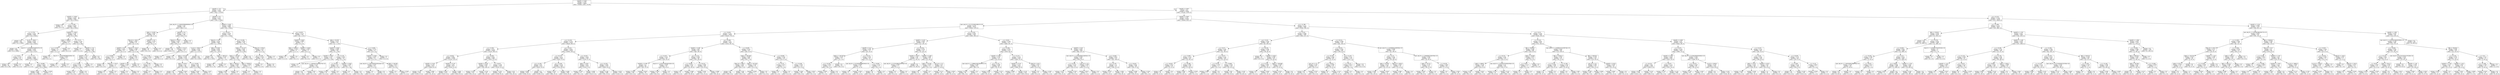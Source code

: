 digraph Tree {
node [shape=box, fontname="helvetica"] ;
edge [fontname="helvetica"] ;
0 [label="redshift <= 0.004\nentropy = 1.379\nsamples = 70000\nvalue = [41600, 13261, 15139]"] ;
1 [label="redshift <= -0.0\nentropy = 0.161\nsamples = 15501\nvalue = [360, 2, 15139]"] ;
0 -> 1 [labeldistance=2.5, labelangle=45, headlabel="True"] ;
2 [label="redshift <= -0.004\nentropy = 0.034\nsamples = 9589\nvalue = [34, 0, 9555]"] ;
1 -> 2 ;
3 [label="entropy = 0.0\nsamples = 6\nvalue = [6, 0, 0]"] ;
2 -> 3 ;
4 [label="z <= 21.509\nentropy = 0.029\nsamples = 9583\nvalue = [28, 0, 9555]"] ;
2 -> 4 ;
5 [label="i <= 17.776\nentropy = 0.021\nsamples = 9284\nvalue = [19, 0, 9265]"] ;
4 -> 5 ;
6 [label="entropy = 0.0\nsamples = 3440\nvalue = [0, 0, 3440]"] ;
5 -> 6 ;
7 [label="run_ID <= 3402.5\nentropy = 0.032\nsamples = 5844\nvalue = [19, 0, 5825]"] ;
5 -> 7 ;
8 [label="entropy = 0.0\nsamples = 1698\nvalue = [0, 0, 1698]"] ;
7 -> 8 ;
9 [label="obj_ID <= 1.2376602472842527e+18\nentropy = 0.042\nsamples = 4146\nvalue = [19, 0, 4127]"] ;
7 -> 9 ;
10 [label="r <= 20.53\nentropy = 0.345\nsamples = 62\nvalue = [4, 0, 58]"] ;
9 -> 10 ;
11 [label="entropy = 0.0\nsamples = 58\nvalue = [0, 0, 58]"] ;
10 -> 11 ;
12 [label="entropy = 0.0\nsamples = 4\nvalue = [4, 0, 0]"] ;
10 -> 12 ;
13 [label="i <= 17.777\nentropy = 0.035\nsamples = 4084\nvalue = [15, 0, 4069]"] ;
9 -> 13 ;
14 [label="entropy = 0.0\nsamples = 1\nvalue = [1, 0, 0]"] ;
13 -> 14 ;
15 [label="g <= 26.884\nentropy = 0.033\nsamples = 4083\nvalue = [14, 0, 4069]"] ;
13 -> 15 ;
16 [label="entropy = 0.031\nsamples = 4080\nvalue = [13, 0, 4067]"] ;
15 -> 16 ;
17 [label="entropy = 0.918\nsamples = 3\nvalue = [1, 0, 2]"] ;
15 -> 17 ;
18 [label="redshift <= -0.002\nentropy = 0.195\nsamples = 299\nvalue = [9, 0, 290]"] ;
4 -> 18 ;
19 [label="plate <= 9498.5\nentropy = 0.954\nsamples = 8\nvalue = [3, 0, 5]"] ;
18 -> 19 ;
20 [label="g <= 21.959\nentropy = 1.0\nsamples = 6\nvalue = [3, 0, 3]"] ;
19 -> 20 ;
21 [label="entropy = 0.0\nsamples = 2\nvalue = [0, 0, 2]"] ;
20 -> 21 ;
22 [label="obj_ID <= 1.2376789389819249e+18\nentropy = 0.811\nsamples = 4\nvalue = [3, 0, 1]"] ;
20 -> 22 ;
23 [label="entropy = 0.0\nsamples = 3\nvalue = [3, 0, 0]"] ;
22 -> 23 ;
24 [label="entropy = 0.0\nsamples = 1\nvalue = [0, 0, 1]"] ;
22 -> 24 ;
25 [label="entropy = 0.0\nsamples = 2\nvalue = [0, 0, 2]"] ;
19 -> 25 ;
26 [label="z <= 21.51\nentropy = 0.145\nsamples = 291\nvalue = [6, 0, 285]"] ;
18 -> 26 ;
27 [label="entropy = 0.0\nsamples = 1\nvalue = [1, 0, 0]"] ;
26 -> 27 ;
28 [label="redshift <= -0.0\nentropy = 0.126\nsamples = 290\nvalue = [5, 0, 285]"] ;
26 -> 28 ;
29 [label="redshift <= -0.0\nentropy = 0.237\nsamples = 129\nvalue = [5, 0, 124]"] ;
28 -> 29 ;
30 [label="z <= 21.801\nentropy = 0.201\nsamples = 128\nvalue = [4, 0, 124]"] ;
29 -> 30 ;
31 [label="entropy = 0.371\nsamples = 56\nvalue = [4, 0, 52]"] ;
30 -> 31 ;
32 [label="entropy = 0.0\nsamples = 72\nvalue = [0, 0, 72]"] ;
30 -> 32 ;
33 [label="entropy = 0.0\nsamples = 1\nvalue = [1, 0, 0]"] ;
29 -> 33 ;
34 [label="entropy = 0.0\nsamples = 161\nvalue = [0, 0, 161]"] ;
28 -> 34 ;
35 [label="redshift <= 0.0\nentropy = 0.312\nsamples = 5912\nvalue = [326, 2, 5584]"] ;
1 -> 35 ;
36 [label="spec_obj_ID <= 4.466597899999904e+18\nentropy = 0.36\nsamples = 307\nvalue = [286, 0, 21]"] ;
35 -> 36 ;
37 [label="delta <= 22.893\nentropy = 0.662\nsamples = 99\nvalue = [82, 0, 17]"] ;
36 -> 37 ;
38 [label="fiber_ID <= 303.5\nentropy = 0.867\nsamples = 52\nvalue = [37, 0, 15]"] ;
37 -> 38 ;
39 [label="redshift <= 0.0\nentropy = 0.663\nsamples = 29\nvalue = [24, 0, 5]"] ;
38 -> 39 ;
40 [label="r <= 19.698\nentropy = 0.242\nsamples = 25\nvalue = [24, 0, 1]"] ;
39 -> 40 ;
41 [label="entropy = 0.0\nsamples = 23\nvalue = [23, 0, 0]"] ;
40 -> 41 ;
42 [label="field_ID <= 143.0\nentropy = 1.0\nsamples = 2\nvalue = [1, 0, 1]"] ;
40 -> 42 ;
43 [label="entropy = 0.0\nsamples = 1\nvalue = [1, 0, 0]"] ;
42 -> 43 ;
44 [label="entropy = 0.0\nsamples = 1\nvalue = [0, 0, 1]"] ;
42 -> 44 ;
45 [label="entropy = 0.0\nsamples = 4\nvalue = [0, 0, 4]"] ;
39 -> 45 ;
46 [label="field_ID <= 233.0\nentropy = 0.988\nsamples = 23\nvalue = [13, 0, 10]"] ;
38 -> 46 ;
47 [label="g <= 18.465\nentropy = 0.89\nsamples = 13\nvalue = [4, 0, 9]"] ;
46 -> 47 ;
48 [label="redshift <= 0.0\nentropy = 0.985\nsamples = 7\nvalue = [4, 0, 3]"] ;
47 -> 48 ;
49 [label="entropy = 0.0\nsamples = 4\nvalue = [4, 0, 0]"] ;
48 -> 49 ;
50 [label="entropy = 0.0\nsamples = 3\nvalue = [0, 0, 3]"] ;
48 -> 50 ;
51 [label="entropy = 0.0\nsamples = 6\nvalue = [0, 0, 6]"] ;
47 -> 51 ;
52 [label="i <= 16.298\nentropy = 0.469\nsamples = 10\nvalue = [9, 0, 1]"] ;
46 -> 52 ;
53 [label="u <= 18.209\nentropy = 1.0\nsamples = 2\nvalue = [1, 0, 1]"] ;
52 -> 53 ;
54 [label="entropy = 0.0\nsamples = 1\nvalue = [1, 0, 0]"] ;
53 -> 54 ;
55 [label="entropy = 0.0\nsamples = 1\nvalue = [0, 0, 1]"] ;
53 -> 55 ;
56 [label="entropy = 0.0\nsamples = 8\nvalue = [8, 0, 0]"] ;
52 -> 56 ;
57 [label="redshift <= 0.0\nentropy = 0.254\nsamples = 47\nvalue = [45, 0, 2]"] ;
37 -> 57 ;
58 [label="entropy = 0.0\nsamples = 45\nvalue = [45, 0, 0]"] ;
57 -> 58 ;
59 [label="entropy = 0.0\nsamples = 2\nvalue = [0, 0, 2]"] ;
57 -> 59 ;
60 [label="redshift <= 0.0\nentropy = 0.137\nsamples = 208\nvalue = [204, 0, 4]"] ;
36 -> 60 ;
61 [label="field_ID <= 478.0\nentropy = 0.044\nsamples = 205\nvalue = [204, 0, 1]"] ;
60 -> 61 ;
62 [label="entropy = 0.0\nsamples = 190\nvalue = [190, 0, 0]"] ;
61 -> 62 ;
63 [label="field_ID <= 511.0\nentropy = 0.353\nsamples = 15\nvalue = [14, 0, 1]"] ;
61 -> 63 ;
64 [label="entropy = 0.0\nsamples = 1\nvalue = [0, 0, 1]"] ;
63 -> 64 ;
65 [label="entropy = 0.0\nsamples = 14\nvalue = [14, 0, 0]"] ;
63 -> 65 ;
66 [label="entropy = 0.0\nsamples = 3\nvalue = [0, 0, 3]"] ;
60 -> 66 ;
67 [label="redshift <= 0.001\nentropy = 0.066\nsamples = 5605\nvalue = [40, 2, 5563]"] ;
35 -> 67 ;
68 [label="z <= 20.327\nentropy = 0.029\nsamples = 5351\nvalue = [14, 1, 5336]"] ;
67 -> 68 ;
69 [label="field_ID <= 131.5\nentropy = 0.019\nsamples = 4602\nvalue = [7, 1, 4594]"] ;
68 -> 69 ;
70 [label="run_ID <= 3926.5\nentropy = 0.031\nsamples = 2184\nvalue = [7, 0, 2177]"] ;
69 -> 70 ;
71 [label="alpha <= 87.528\nentropy = 0.054\nsamples = 1149\nvalue = [7, 0, 1142]"] ;
70 -> 71 ;
72 [label="alpha <= 64.46\nentropy = 0.15\nsamples = 186\nvalue = [4, 0, 182]"] ;
71 -> 72 ;
73 [label="entropy = 0.0\nsamples = 136\nvalue = [0, 0, 136]"] ;
72 -> 73 ;
74 [label="entropy = 0.402\nsamples = 50\nvalue = [4, 0, 46]"] ;
72 -> 74 ;
75 [label="g <= 25.003\nentropy = 0.03\nsamples = 963\nvalue = [3, 0, 960]"] ;
71 -> 75 ;
76 [label="entropy = 0.022\nsamples = 957\nvalue = [2, 0, 955]"] ;
75 -> 76 ;
77 [label="entropy = 0.65\nsamples = 6\nvalue = [1, 0, 5]"] ;
75 -> 77 ;
78 [label="entropy = 0.0\nsamples = 1035\nvalue = [0, 0, 1035]"] ;
70 -> 78 ;
79 [label="delta <= 55.997\nentropy = 0.005\nsamples = 2418\nvalue = [0, 1, 2417]"] ;
69 -> 79 ;
80 [label="entropy = 0.0\nsamples = 2343\nvalue = [0, 0, 2343]"] ;
79 -> 80 ;
81 [label="alpha <= 308.512\nentropy = 0.102\nsamples = 75\nvalue = [0, 1, 74]"] ;
79 -> 81 ;
82 [label="entropy = 0.0\nsamples = 74\nvalue = [0, 0, 74]"] ;
81 -> 82 ;
83 [label="entropy = 0.0\nsamples = 1\nvalue = [0, 1, 0]"] ;
81 -> 83 ;
84 [label="g <= 22.296\nentropy = 0.076\nsamples = 749\nvalue = [7, 0, 742]"] ;
68 -> 84 ;
85 [label="alpha <= 131.237\nentropy = 0.051\nsamples = 699\nvalue = [4, 0, 695]"] ;
84 -> 85 ;
86 [label="alpha <= 130.164\nentropy = 0.165\nsamples = 165\nvalue = [4, 0, 161]"] ;
85 -> 86 ;
87 [label="MJD <= 58516.5\nentropy = 0.096\nsamples = 162\nvalue = [2, 0, 160]"] ;
86 -> 87 ;
88 [label="entropy = 0.054\nsamples = 161\nvalue = [1, 0, 160]"] ;
87 -> 88 ;
89 [label="entropy = 0.0\nsamples = 1\nvalue = [1, 0, 0]"] ;
87 -> 89 ;
90 [label="MJD <= 55949.0\nentropy = 0.918\nsamples = 3\nvalue = [2, 0, 1]"] ;
86 -> 90 ;
91 [label="entropy = 0.0\nsamples = 2\nvalue = [2, 0, 0]"] ;
90 -> 91 ;
92 [label="entropy = 0.0\nsamples = 1\nvalue = [0, 0, 1]"] ;
90 -> 92 ;
93 [label="entropy = 0.0\nsamples = 534\nvalue = [0, 0, 534]"] ;
85 -> 93 ;
94 [label="fiber_ID <= 954.0\nentropy = 0.327\nsamples = 50\nvalue = [3, 0, 47]"] ;
84 -> 94 ;
95 [label="g <= 22.304\nentropy = 0.146\nsamples = 48\nvalue = [1, 0, 47]"] ;
94 -> 95 ;
96 [label="entropy = 0.0\nsamples = 1\nvalue = [1, 0, 0]"] ;
95 -> 96 ;
97 [label="entropy = 0.0\nsamples = 47\nvalue = [0, 0, 47]"] ;
95 -> 97 ;
98 [label="entropy = 0.0\nsamples = 2\nvalue = [2, 0, 0]"] ;
94 -> 98 ;
99 [label="g <= 16.874\nentropy = 0.513\nsamples = 254\nvalue = [26, 1, 227]"] ;
67 -> 99 ;
100 [label="redshift <= 0.002\nentropy = 0.998\nsamples = 17\nvalue = [9, 0, 8]"] ;
99 -> 100 ;
101 [label="MJD <= 52920.5\nentropy = 0.544\nsamples = 8\nvalue = [1, 0, 7]"] ;
100 -> 101 ;
102 [label="entropy = 0.0\nsamples = 1\nvalue = [1, 0, 0]"] ;
101 -> 102 ;
103 [label="entropy = 0.0\nsamples = 7\nvalue = [0, 0, 7]"] ;
101 -> 103 ;
104 [label="redshift <= 0.004\nentropy = 0.503\nsamples = 9\nvalue = [8, 0, 1]"] ;
100 -> 104 ;
105 [label="entropy = 0.0\nsamples = 8\nvalue = [8, 0, 0]"] ;
104 -> 105 ;
106 [label="entropy = 0.0\nsamples = 1\nvalue = [0, 0, 1]"] ;
104 -> 106 ;
107 [label="delta <= 40.395\nentropy = 0.411\nsamples = 237\nvalue = [17, 1, 219]"] ;
99 -> 107 ;
108 [label="redshift <= 0.002\nentropy = 0.308\nsamples = 202\nvalue = [9, 1, 192]"] ;
107 -> 108 ;
109 [label="redshift <= 0.001\nentropy = 0.147\nsamples = 143\nvalue = [3, 0, 140]"] ;
108 -> 109 ;
110 [label="entropy = 0.0\nsamples = 1\nvalue = [1, 0, 0]"] ;
109 -> 110 ;
111 [label="spec_obj_ID <= 1.0642627143546175e+19\nentropy = 0.107\nsamples = 142\nvalue = [2, 0, 140]"] ;
109 -> 111 ;
112 [label="entropy = 0.0\nsamples = 130\nvalue = [0, 0, 130]"] ;
111 -> 112 ;
113 [label="entropy = 0.65\nsamples = 12\nvalue = [2, 0, 10]"] ;
111 -> 113 ;
114 [label="r <= 21.179\nentropy = 0.596\nsamples = 59\nvalue = [6, 1, 52]"] ;
108 -> 114 ;
115 [label="i <= 20.761\nentropy = 0.75\nsamples = 28\nvalue = [6, 0, 22]"] ;
114 -> 115 ;
116 [label="entropy = 0.414\nsamples = 24\nvalue = [2, 0, 22]"] ;
115 -> 116 ;
117 [label="entropy = 0.0\nsamples = 4\nvalue = [4, 0, 0]"] ;
115 -> 117 ;
118 [label="redshift <= 0.002\nentropy = 0.206\nsamples = 31\nvalue = [0, 1, 30]"] ;
114 -> 118 ;
119 [label="entropy = 0.0\nsamples = 1\nvalue = [0, 1, 0]"] ;
118 -> 119 ;
120 [label="entropy = 0.0\nsamples = 30\nvalue = [0, 0, 30]"] ;
118 -> 120 ;
121 [label="u <= 23.894\nentropy = 0.776\nsamples = 35\nvalue = [8, 0, 27]"] ;
107 -> 121 ;
122 [label="redshift <= 0.002\nentropy = 0.625\nsamples = 32\nvalue = [5, 0, 27]"] ;
121 -> 122 ;
123 [label="spec_obj_ID <= 1.6815945953491026e+18\nentropy = 0.267\nsamples = 22\nvalue = [1, 0, 21]"] ;
122 -> 123 ;
124 [label="entropy = 0.0\nsamples = 1\nvalue = [1, 0, 0]"] ;
123 -> 124 ;
125 [label="entropy = 0.0\nsamples = 21\nvalue = [0, 0, 21]"] ;
123 -> 125 ;
126 [label="delta <= 48.299\nentropy = 0.971\nsamples = 10\nvalue = [4, 0, 6]"] ;
122 -> 126 ;
127 [label="entropy = 0.0\nsamples = 3\nvalue = [3, 0, 0]"] ;
126 -> 127 ;
128 [label="entropy = 0.592\nsamples = 7\nvalue = [1, 0, 6]"] ;
126 -> 128 ;
129 [label="entropy = 0.0\nsamples = 3\nvalue = [3, 0, 0]"] ;
121 -> 129 ;
130 [label="redshift <= 0.993\nentropy = 0.8\nsamples = 54499\nvalue = [41240, 13259, 0]"] ;
0 -> 130 [labeldistance=2.5, labelangle=-45, headlabel="False"] ;
131 [label="redshift <= 0.685\nentropy = 0.331\nsamples = 43200\nvalue = [40569, 2631, 0]"] ;
130 -> 131 ;
132 [label="spec_obj_ID <= 8.11723365249817e+18\nentropy = 0.219\nsamples = 36311\nvalue = [35041, 1270, 0]"] ;
131 -> 132 ;
133 [label="z <= 19.654\nentropy = 0.161\nsamples = 32810\nvalue = [32034, 776, 0]"] ;
132 -> 133 ;
134 [label="u <= 22.218\nentropy = 0.135\nsamples = 31207\nvalue = [30618, 589, 0]"] ;
133 -> 134 ;
135 [label="z <= 17.446\nentropy = 0.211\nsamples = 14644\nvalue = [14155, 489, 0]"] ;
134 -> 135 ;
136 [label="u <= 18.924\nentropy = 0.081\nsamples = 11648\nvalue = [11532, 116, 0]"] ;
135 -> 136 ;
137 [label="redshift <= 0.164\nentropy = 0.176\nsamples = 2471\nvalue = [2406, 65, 0]"] ;
136 -> 137 ;
138 [label="entropy = 0.114\nsamples = 2431\nvalue = [2394, 37, 0]"] ;
137 -> 138 ;
139 [label="entropy = 0.881\nsamples = 40\nvalue = [12, 28, 0]"] ;
137 -> 139 ;
140 [label="redshift <= 0.135\nentropy = 0.05\nsamples = 9177\nvalue = [9126, 51, 0]"] ;
136 -> 140 ;
141 [label="entropy = 0.019\nsamples = 5116\nvalue = [5107, 9, 0]"] ;
140 -> 141 ;
142 [label="entropy = 0.083\nsamples = 4061\nvalue = [4019, 42, 0]"] ;
140 -> 142 ;
143 [label="u <= 20.583\nentropy = 0.542\nsamples = 2996\nvalue = [2623, 373, 0]"] ;
135 -> 143 ;
144 [label="redshift <= 0.226\nentropy = 0.926\nsamples = 763\nvalue = [503, 260, 0]"] ;
143 -> 144 ;
145 [label="entropy = 0.333\nsamples = 472\nvalue = [443, 29, 0]"] ;
144 -> 145 ;
146 [label="entropy = 0.734\nsamples = 291\nvalue = [60, 231, 0]"] ;
144 -> 146 ;
147 [label="z <= 18.977\nentropy = 0.289\nsamples = 2233\nvalue = [2120, 113, 0]"] ;
143 -> 147 ;
148 [label="entropy = 0.178\nsamples = 1642\nvalue = [1598, 44, 0]"] ;
147 -> 148 ;
149 [label="entropy = 0.52\nsamples = 591\nvalue = [522, 69, 0]"] ;
147 -> 149 ;
150 [label="g <= 22.017\nentropy = 0.053\nsamples = 16563\nvalue = [16463, 100, 0]"] ;
134 -> 150 ;
151 [label="i <= 19.174\nentropy = 0.071\nsamples = 9303\nvalue = [9224, 79, 0]"] ;
150 -> 151 ;
152 [label="g <= 21.205\nentropy = 0.03\nsamples = 6121\nvalue = [6102, 19, 0]"] ;
151 -> 152 ;
153 [label="entropy = 0.048\nsamples = 3525\nvalue = [3506, 19, 0]"] ;
152 -> 153 ;
154 [label="entropy = 0.0\nsamples = 2596\nvalue = [2596, 0, 0]"] ;
152 -> 154 ;
155 [label="g <= 21.628\nentropy = 0.135\nsamples = 3182\nvalue = [3122, 60, 0]"] ;
151 -> 155 ;
156 [label="entropy = 0.274\nsamples = 720\nvalue = [686, 34, 0]"] ;
155 -> 156 ;
157 [label="entropy = 0.084\nsamples = 2462\nvalue = [2436, 26, 0]"] ;
155 -> 157 ;
158 [label="z <= 19.357\nentropy = 0.029\nsamples = 7260\nvalue = [7239, 21, 0]"] ;
150 -> 158 ;
159 [label="alpha <= 0.922\nentropy = 0.011\nsamples = 5150\nvalue = [5145, 5, 0]"] ;
158 -> 159 ;
160 [label="entropy = 0.276\nsamples = 21\nvalue = [20, 1, 0]"] ;
159 -> 160 ;
161 [label="entropy = 0.009\nsamples = 5129\nvalue = [5125, 4, 0]"] ;
159 -> 161 ;
162 [label="g <= 22.578\nentropy = 0.064\nsamples = 2110\nvalue = [2094, 16, 0]"] ;
158 -> 162 ;
163 [label="entropy = 0.106\nsamples = 1006\nvalue = [992, 14, 0]"] ;
162 -> 163 ;
164 [label="entropy = 0.019\nsamples = 1104\nvalue = [1102, 2, 0]"] ;
162 -> 164 ;
165 [label="g <= 22.084\nentropy = 0.52\nsamples = 1603\nvalue = [1416, 187, 0]"] ;
133 -> 165 ;
166 [label="redshift <= 0.396\nentropy = 0.84\nsamples = 629\nvalue = [460, 169, 0]"] ;
165 -> 166 ;
167 [label="r <= 21.675\nentropy = 0.435\nsamples = 324\nvalue = [295, 29, 0]"] ;
166 -> 167 ;
168 [label="redshift <= 0.309\nentropy = 0.3\nsamples = 282\nvalue = [267, 15, 0]"] ;
167 -> 168 ;
169 [label="entropy = 0.228\nsamples = 244\nvalue = [235, 9, 0]"] ;
168 -> 169 ;
170 [label="entropy = 0.629\nsamples = 38\nvalue = [32, 6, 0]"] ;
168 -> 170 ;
171 [label="obj_ID <= 1.2376757091665183e+18\nentropy = 0.918\nsamples = 42\nvalue = [28, 14, 0]"] ;
167 -> 171 ;
172 [label="entropy = 0.764\nsamples = 36\nvalue = [28, 8, 0]"] ;
171 -> 172 ;
173 [label="entropy = 0.0\nsamples = 6\nvalue = [0, 6, 0]"] ;
171 -> 173 ;
174 [label="g <= 21.172\nentropy = 0.995\nsamples = 305\nvalue = [165, 140, 0]"] ;
166 -> 174 ;
175 [label="r <= 19.626\nentropy = 0.523\nsamples = 102\nvalue = [12, 90, 0]"] ;
174 -> 175 ;
176 [label="entropy = 0.0\nsamples = 4\nvalue = [4, 0, 0]"] ;
175 -> 176 ;
177 [label="entropy = 0.408\nsamples = 98\nvalue = [8, 90, 0]"] ;
175 -> 177 ;
178 [label="i <= 20.215\nentropy = 0.805\nsamples = 203\nvalue = [153, 50, 0]"] ;
174 -> 178 ;
179 [label="entropy = 0.501\nsamples = 127\nvalue = [113, 14, 0]"] ;
178 -> 179 ;
180 [label="entropy = 0.998\nsamples = 76\nvalue = [40, 36, 0]"] ;
178 -> 180 ;
181 [label="i <= 20.698\nentropy = 0.133\nsamples = 974\nvalue = [956, 18, 0]"] ;
165 -> 181 ;
182 [label="alpha <= 356.946\nentropy = 0.069\nsamples = 844\nvalue = [837, 7, 0]"] ;
181 -> 182 ;
183 [label="fiber_ID <= 496.5\nentropy = 0.053\nsamples = 829\nvalue = [824, 5, 0]"] ;
182 -> 183 ;
184 [label="entropy = 0.0\nsamples = 389\nvalue = [389, 0, 0]"] ;
183 -> 184 ;
185 [label="entropy = 0.09\nsamples = 440\nvalue = [435, 5, 0]"] ;
183 -> 185 ;
186 [label="alpha <= 357.935\nentropy = 0.567\nsamples = 15\nvalue = [13, 2, 0]"] ;
182 -> 186 ;
187 [label="entropy = 0.918\nsamples = 3\nvalue = [1, 2, 0]"] ;
186 -> 187 ;
188 [label="entropy = 0.0\nsamples = 12\nvalue = [12, 0, 0]"] ;
186 -> 188 ;
189 [label="r <= 20.994\nentropy = 0.418\nsamples = 130\nvalue = [119, 11, 0]"] ;
181 -> 189 ;
190 [label="i <= 23.74\nentropy = 0.971\nsamples = 5\nvalue = [2, 3, 0]"] ;
189 -> 190 ;
191 [label="entropy = 0.0\nsamples = 3\nvalue = [0, 3, 0]"] ;
190 -> 191 ;
192 [label="entropy = 0.0\nsamples = 2\nvalue = [2, 0, 0]"] ;
190 -> 192 ;
193 [label="u <= 25.268\nentropy = 0.343\nsamples = 125\nvalue = [117, 8, 0]"] ;
189 -> 193 ;
194 [label="entropy = 0.186\nsamples = 106\nvalue = [103, 3, 0]"] ;
193 -> 194 ;
195 [label="entropy = 0.831\nsamples = 19\nvalue = [14, 5, 0]"] ;
193 -> 195 ;
196 [label="u <= 21.229\nentropy = 0.587\nsamples = 3501\nvalue = [3007, 494, 0]"] ;
132 -> 196 ;
197 [label="redshift <= 0.233\nentropy = 0.944\nsamples = 324\nvalue = [117, 207, 0]"] ;
196 -> 197 ;
198 [label="redshift <= 0.13\nentropy = 0.595\nsamples = 111\nvalue = [95, 16, 0]"] ;
197 -> 198 ;
199 [label="alpha <= 140.549\nentropy = 0.242\nsamples = 75\nvalue = [72, 3, 0]"] ;
198 -> 199 ;
200 [label="u <= 19.339\nentropy = 0.592\nsamples = 21\nvalue = [18, 3, 0]"] ;
199 -> 200 ;
201 [label="entropy = 0.954\nsamples = 8\nvalue = [5, 3, 0]"] ;
200 -> 201 ;
202 [label="entropy = 0.0\nsamples = 13\nvalue = [13, 0, 0]"] ;
200 -> 202 ;
203 [label="entropy = 0.0\nsamples = 54\nvalue = [54, 0, 0]"] ;
199 -> 203 ;
204 [label="u <= 20.727\nentropy = 0.944\nsamples = 36\nvalue = [23, 13, 0]"] ;
198 -> 204 ;
205 [label="spec_obj_ID <= 8.516546588892463e+18\nentropy = 0.949\nsamples = 19\nvalue = [7, 12, 0]"] ;
204 -> 205 ;
206 [label="entropy = 0.0\nsamples = 5\nvalue = [5, 0, 0]"] ;
205 -> 206 ;
207 [label="entropy = 0.592\nsamples = 14\nvalue = [2, 12, 0]"] ;
205 -> 207 ;
208 [label="i <= 19.005\nentropy = 0.323\nsamples = 17\nvalue = [16, 1, 0]"] ;
204 -> 208 ;
209 [label="entropy = 0.0\nsamples = 16\nvalue = [16, 0, 0]"] ;
208 -> 209 ;
210 [label="entropy = 0.0\nsamples = 1\nvalue = [0, 1, 0]"] ;
208 -> 210 ;
211 [label="u <= 20.762\nentropy = 0.479\nsamples = 213\nvalue = [22, 191, 0]"] ;
197 -> 211 ;
212 [label="redshift <= 0.263\nentropy = 0.06\nsamples = 143\nvalue = [1, 142, 0]"] ;
211 -> 212 ;
213 [label="spec_obj_ID <= 9.732328822526706e+18\nentropy = 0.592\nsamples = 7\nvalue = [1, 6, 0]"] ;
212 -> 213 ;
214 [label="entropy = 0.0\nsamples = 6\nvalue = [0, 6, 0]"] ;
213 -> 214 ;
215 [label="entropy = 0.0\nsamples = 1\nvalue = [1, 0, 0]"] ;
213 -> 215 ;
216 [label="entropy = 0.0\nsamples = 136\nvalue = [0, 136, 0]"] ;
212 -> 216 ;
217 [label="redshift <= 0.365\nentropy = 0.881\nsamples = 70\nvalue = [21, 49, 0]"] ;
211 -> 217 ;
218 [label="delta <= 56.184\nentropy = 0.353\nsamples = 15\nvalue = [14, 1, 0]"] ;
217 -> 218 ;
219 [label="entropy = 0.0\nsamples = 14\nvalue = [14, 0, 0]"] ;
218 -> 219 ;
220 [label="entropy = 0.0\nsamples = 1\nvalue = [0, 1, 0]"] ;
218 -> 220 ;
221 [label="cam_col <= 3.5\nentropy = 0.55\nsamples = 55\nvalue = [7, 48, 0]"] ;
217 -> 221 ;
222 [label="entropy = 0.172\nsamples = 39\nvalue = [1, 38, 0]"] ;
221 -> 222 ;
223 [label="entropy = 0.954\nsamples = 16\nvalue = [6, 10, 0]"] ;
221 -> 223 ;
224 [label="z <= 20.04\nentropy = 0.438\nsamples = 3177\nvalue = [2890, 287, 0]"] ;
196 -> 224 ;
225 [label="u <= 21.948\nentropy = 0.254\nsamples = 2115\nvalue = [2025, 90, 0]"] ;
224 -> 225 ;
226 [label="redshift <= 0.292\nentropy = 0.764\nsamples = 171\nvalue = [133, 38, 0]"] ;
225 -> 226 ;
227 [label="spec_obj_ID <= 1.2886613827604447e+19\nentropy = 0.209\nsamples = 91\nvalue = [88, 3, 0]"] ;
226 -> 227 ;
228 [label="entropy = 0.154\nsamples = 90\nvalue = [88, 2, 0]"] ;
227 -> 228 ;
229 [label="entropy = 0.0\nsamples = 1\nvalue = [0, 1, 0]"] ;
227 -> 229 ;
230 [label="g <= 21.175\nentropy = 0.989\nsamples = 80\nvalue = [45, 35, 0]"] ;
226 -> 230 ;
231 [label="entropy = 0.947\nsamples = 52\nvalue = [19, 33, 0]"] ;
230 -> 231 ;
232 [label="entropy = 0.371\nsamples = 28\nvalue = [26, 2, 0]"] ;
230 -> 232 ;
233 [label="i <= 21.213\nentropy = 0.178\nsamples = 1944\nvalue = [1892, 52, 0]"] ;
225 -> 233 ;
234 [label="redshift <= 0.133\nentropy = 0.157\nsamples = 1924\nvalue = [1880, 44, 0]"] ;
233 -> 234 ;
235 [label="entropy = 0.996\nsamples = 13\nvalue = [7, 6, 0]"] ;
234 -> 235 ;
236 [label="entropy = 0.141\nsamples = 1911\nvalue = [1873, 38, 0]"] ;
234 -> 236 ;
237 [label="field_ID <= 64.5\nentropy = 0.971\nsamples = 20\nvalue = [12, 8, 0]"] ;
233 -> 237 ;
238 [label="entropy = 0.0\nsamples = 6\nvalue = [0, 6, 0]"] ;
237 -> 238 ;
239 [label="entropy = 0.592\nsamples = 14\nvalue = [12, 2, 0]"] ;
237 -> 239 ;
240 [label="redshift <= 0.38\nentropy = 0.692\nsamples = 1062\nvalue = [865, 197, 0]"] ;
224 -> 240 ;
241 [label="spec_obj_ID <= 1.2740266081168392e+19\nentropy = 0.326\nsamples = 487\nvalue = [458, 29, 0]"] ;
240 -> 241 ;
242 [label="r <= 22.339\nentropy = 0.279\nsamples = 476\nvalue = [453, 23, 0]"] ;
241 -> 242 ;
243 [label="entropy = 0.217\nsamples = 434\nvalue = [419, 15, 0]"] ;
242 -> 243 ;
244 [label="entropy = 0.702\nsamples = 42\nvalue = [34, 8, 0]"] ;
242 -> 244 ;
245 [label="cam_col <= 4.5\nentropy = 0.994\nsamples = 11\nvalue = [5, 6, 0]"] ;
241 -> 245 ;
246 [label="entropy = 0.811\nsamples = 8\nvalue = [2, 6, 0]"] ;
245 -> 246 ;
247 [label="entropy = 0.0\nsamples = 3\nvalue = [3, 0, 0]"] ;
245 -> 247 ;
248 [label="g <= 22.064\nentropy = 0.872\nsamples = 575\nvalue = [407, 168, 0]"] ;
240 -> 248 ;
249 [label="g <= 21.191\nentropy = 1.0\nsamples = 217\nvalue = [106, 111, 0]"] ;
248 -> 249 ;
250 [label="entropy = 0.533\nsamples = 33\nvalue = [4, 29, 0]"] ;
249 -> 250 ;
251 [label="entropy = 0.991\nsamples = 184\nvalue = [102, 82, 0]"] ;
249 -> 251 ;
252 [label="u <= 24.616\nentropy = 0.632\nsamples = 358\nvalue = [301, 57, 0]"] ;
248 -> 252 ;
253 [label="entropy = 0.699\nsamples = 291\nvalue = [236, 55, 0]"] ;
252 -> 253 ;
254 [label="entropy = 0.194\nsamples = 67\nvalue = [65, 2, 0]"] ;
252 -> 254 ;
255 [label="g <= 21.788\nentropy = 0.717\nsamples = 6889\nvalue = [5528, 1361, 0]"] ;
131 -> 255 ;
256 [label="u <= 21.63\nentropy = 0.808\nsamples = 1485\nvalue = [368, 1117, 0]"] ;
255 -> 256 ;
257 [label="g <= 21.02\nentropy = 0.443\nsamples = 946\nvalue = [87, 859, 0]"] ;
256 -> 257 ;
258 [label="u <= 20.71\nentropy = 0.291\nsamples = 801\nvalue = [41, 760, 0]"] ;
257 -> 258 ;
259 [label="z <= 17.805\nentropy = 0.153\nsamples = 451\nvalue = [10, 441, 0]"] ;
258 -> 259 ;
260 [label="u <= 18.653\nentropy = 0.811\nsamples = 20\nvalue = [5, 15, 0]"] ;
259 -> 260 ;
261 [label="entropy = 0.0\nsamples = 15\nvalue = [0, 15, 0]"] ;
260 -> 261 ;
262 [label="entropy = 0.0\nsamples = 5\nvalue = [5, 0, 0]"] ;
260 -> 262 ;
263 [label="i <= 20.388\nentropy = 0.091\nsamples = 431\nvalue = [5, 426, 0]"] ;
259 -> 263 ;
264 [label="entropy = 0.061\nsamples = 425\nvalue = [3, 422, 0]"] ;
263 -> 264 ;
265 [label="entropy = 0.918\nsamples = 6\nvalue = [2, 4, 0]"] ;
263 -> 265 ;
266 [label="i <= 19.577\nentropy = 0.432\nsamples = 350\nvalue = [31, 319, 0]"] ;
258 -> 266 ;
267 [label="r <= 19.742\nentropy = 0.787\nsamples = 17\nvalue = [13, 4, 0]"] ;
266 -> 267 ;
268 [label="entropy = 0.985\nsamples = 7\nvalue = [3, 4, 0]"] ;
267 -> 268 ;
269 [label="entropy = 0.0\nsamples = 10\nvalue = [10, 0, 0]"] ;
267 -> 269 ;
270 [label="z <= 19.809\nentropy = 0.303\nsamples = 333\nvalue = [18, 315, 0]"] ;
266 -> 270 ;
271 [label="entropy = 0.65\nsamples = 60\nvalue = [10, 50, 0]"] ;
270 -> 271 ;
272 [label="entropy = 0.191\nsamples = 273\nvalue = [8, 265, 0]"] ;
270 -> 272 ;
273 [label="i <= 20.276\nentropy = 0.901\nsamples = 145\nvalue = [46, 99, 0]"] ;
257 -> 273 ;
274 [label="entropy = 0.0\nsamples = 23\nvalue = [23, 0, 0]"] ;
273 -> 274 ;
275 [label="redshift <= 0.876\nentropy = 0.698\nsamples = 122\nvalue = [23, 99, 0]"] ;
273 -> 275 ;
276 [label="u <= 21.232\nentropy = 0.883\nsamples = 63\nvalue = [19, 44, 0]"] ;
275 -> 276 ;
277 [label="entropy = 0.0\nsamples = 4\nvalue = [4, 0, 0]"] ;
276 -> 277 ;
278 [label="entropy = 0.818\nsamples = 59\nvalue = [15, 44, 0]"] ;
276 -> 278 ;
279 [label="alpha <= 190.486\nentropy = 0.358\nsamples = 59\nvalue = [4, 55, 0]"] ;
275 -> 279 ;
280 [label="entropy = 0.579\nsamples = 29\nvalue = [4, 25, 0]"] ;
279 -> 280 ;
281 [label="entropy = 0.0\nsamples = 30\nvalue = [0, 30, 0]"] ;
279 -> 281 ;
282 [label="i <= 20.311\nentropy = 0.999\nsamples = 539\nvalue = [281, 258, 0]"] ;
256 -> 282 ;
283 [label="r <= 20.551\nentropy = 0.425\nsamples = 208\nvalue = [190, 18, 0]"] ;
282 -> 283 ;
284 [label="i <= 19.734\nentropy = 0.684\nsamples = 88\nvalue = [72, 16, 0]"] ;
283 -> 284 ;
285 [label="cam_col <= 2.5\nentropy = 0.326\nsamples = 67\nvalue = [63, 4, 0]"] ;
284 -> 285 ;
286 [label="entropy = 0.0\nsamples = 34\nvalue = [34, 0, 0]"] ;
285 -> 286 ;
287 [label="entropy = 0.533\nsamples = 33\nvalue = [29, 4, 0]"] ;
285 -> 287 ;
288 [label="g <= 20.813\nentropy = 0.985\nsamples = 21\nvalue = [9, 12, 0]"] ;
284 -> 288 ;
289 [label="entropy = 0.0\nsamples = 6\nvalue = [6, 0, 0]"] ;
288 -> 289 ;
290 [label="entropy = 0.722\nsamples = 15\nvalue = [3, 12, 0]"] ;
288 -> 290 ;
291 [label="g <= 21.224\nentropy = 0.122\nsamples = 120\nvalue = [118, 2, 0]"] ;
283 -> 291 ;
292 [label="i <= 20.127\nentropy = 0.811\nsamples = 8\nvalue = [6, 2, 0]"] ;
291 -> 292 ;
293 [label="entropy = 0.0\nsamples = 6\nvalue = [6, 0, 0]"] ;
292 -> 293 ;
294 [label="entropy = 0.0\nsamples = 2\nvalue = [0, 2, 0]"] ;
292 -> 294 ;
295 [label="entropy = 0.0\nsamples = 112\nvalue = [112, 0, 0]"] ;
291 -> 295 ;
296 [label="spec_obj_ID <= 1.034089421484956e+19\nentropy = 0.848\nsamples = 331\nvalue = [91, 240, 0]"] ;
282 -> 296 ;
297 [label="g <= 21.72\nentropy = 0.626\nsamples = 230\nvalue = [36, 194, 0]"] ;
296 -> 297 ;
298 [label="delta <= 42.978\nentropy = 0.523\nsamples = 195\nvalue = [23, 172, 0]"] ;
297 -> 298 ;
299 [label="entropy = 0.364\nsamples = 144\nvalue = [10, 134, 0]"] ;
298 -> 299 ;
300 [label="entropy = 0.819\nsamples = 51\nvalue = [13, 38, 0]"] ;
298 -> 300 ;
301 [label="fiber_ID <= 845.0\nentropy = 0.952\nsamples = 35\nvalue = [13, 22, 0]"] ;
297 -> 301 ;
302 [label="entropy = 0.996\nsamples = 28\nvalue = [13, 15, 0]"] ;
301 -> 302 ;
303 [label="entropy = 0.0\nsamples = 7\nvalue = [0, 7, 0]"] ;
301 -> 303 ;
304 [label="spec_obj_ID <= 1.204099977564704e+19\nentropy = 0.994\nsamples = 101\nvalue = [55, 46, 0]"] ;
296 -> 304 ;
305 [label="delta <= 34.172\nentropy = 0.747\nsamples = 61\nvalue = [48, 13, 0]"] ;
304 -> 305 ;
306 [label="entropy = 0.592\nsamples = 56\nvalue = [48, 8, 0]"] ;
305 -> 306 ;
307 [label="entropy = 0.0\nsamples = 5\nvalue = [0, 5, 0]"] ;
305 -> 307 ;
308 [label="r <= 20.792\nentropy = 0.669\nsamples = 40\nvalue = [7, 33, 0]"] ;
304 -> 308 ;
309 [label="entropy = 0.0\nsamples = 2\nvalue = [2, 0, 0]"] ;
308 -> 309 ;
310 [label="entropy = 0.562\nsamples = 38\nvalue = [5, 33, 0]"] ;
308 -> 310 ;
311 [label="g <= 22.31\nentropy = 0.265\nsamples = 5404\nvalue = [5160, 244, 0]"] ;
255 -> 311 ;
312 [label="i <= 21.191\nentropy = 0.631\nsamples = 870\nvalue = [732, 138, 0]"] ;
311 -> 312 ;
313 [label="MJD <= 58338.0\nentropy = 0.284\nsamples = 588\nvalue = [559, 29, 0]"] ;
312 -> 313 ;
314 [label="i <= 20.722\nentropy = 0.241\nsamples = 578\nvalue = [555, 23, 0]"] ;
313 -> 314 ;
315 [label="plate <= 4686.0\nentropy = 0.128\nsamples = 339\nvalue = [333, 6, 0]"] ;
314 -> 315 ;
316 [label="entropy = 0.317\nsamples = 87\nvalue = [82, 5, 0]"] ;
315 -> 316 ;
317 [label="entropy = 0.037\nsamples = 252\nvalue = [251, 1, 0]"] ;
315 -> 317 ;
318 [label="spec_obj_ID <= 1.0330257539362456e+19\nentropy = 0.37\nsamples = 239\nvalue = [222, 17, 0]"] ;
314 -> 318 ;
319 [label="entropy = 0.773\nsamples = 44\nvalue = [34, 10, 0]"] ;
318 -> 319 ;
320 [label="entropy = 0.223\nsamples = 195\nvalue = [188, 7, 0]"] ;
318 -> 320 ;
321 [label="delta <= 29.609\nentropy = 0.971\nsamples = 10\nvalue = [4, 6, 0]"] ;
313 -> 321 ;
322 [label="z <= 20.87\nentropy = 0.722\nsamples = 5\nvalue = [4, 1, 0]"] ;
321 -> 322 ;
323 [label="entropy = 0.0\nsamples = 4\nvalue = [4, 0, 0]"] ;
322 -> 323 ;
324 [label="entropy = 0.0\nsamples = 1\nvalue = [0, 1, 0]"] ;
322 -> 324 ;
325 [label="entropy = 0.0\nsamples = 5\nvalue = [0, 5, 0]"] ;
321 -> 325 ;
326 [label="spec_obj_ID <= 1.0308923715248718e+19\nentropy = 0.963\nsamples = 282\nvalue = [173, 109, 0]"] ;
312 -> 326 ;
327 [label="MJD <= 57467.0\nentropy = 0.992\nsamples = 132\nvalue = [59, 73, 0]"] ;
326 -> 327 ;
328 [label="r <= 22.116\nentropy = 0.996\nsamples = 102\nvalue = [55, 47, 0]"] ;
327 -> 328 ;
329 [label="entropy = 1.0\nsamples = 94\nvalue = [47, 47, 0]"] ;
328 -> 329 ;
330 [label="entropy = 0.0\nsamples = 8\nvalue = [8, 0, 0]"] ;
328 -> 330 ;
331 [label="r <= 21.799\nentropy = 0.567\nsamples = 30\nvalue = [4, 26, 0]"] ;
327 -> 331 ;
332 [label="entropy = 0.0\nsamples = 17\nvalue = [0, 17, 0]"] ;
331 -> 332 ;
333 [label="entropy = 0.89\nsamples = 13\nvalue = [4, 9, 0]"] ;
331 -> 333 ;
334 [label="MJD <= 58159.0\nentropy = 0.795\nsamples = 150\nvalue = [114, 36, 0]"] ;
326 -> 334 ;
335 [label="cam_col <= 4.5\nentropy = 0.485\nsamples = 114\nvalue = [102, 12, 0]"] ;
334 -> 335 ;
336 [label="entropy = 0.358\nsamples = 103\nvalue = [96, 7, 0]"] ;
335 -> 336 ;
337 [label="entropy = 0.994\nsamples = 11\nvalue = [6, 5, 0]"] ;
335 -> 337 ;
338 [label="redshift <= 0.919\nentropy = 0.918\nsamples = 36\nvalue = [12, 24, 0]"] ;
334 -> 338 ;
339 [label="entropy = 0.999\nsamples = 25\nvalue = [12, 13, 0]"] ;
338 -> 339 ;
340 [label="entropy = 0.0\nsamples = 11\nvalue = [0, 11, 0]"] ;
338 -> 340 ;
341 [label="redshift <= 0.899\nentropy = 0.16\nsamples = 4534\nvalue = [4428, 106, 0]"] ;
311 -> 341 ;
342 [label="i <= 21.074\nentropy = 0.129\nsamples = 3933\nvalue = [3863, 70, 0]"] ;
341 -> 342 ;
343 [label="redshift <= 0.765\nentropy = 0.084\nsamples = 2483\nvalue = [2457, 26, 0]"] ;
342 -> 343 ;
344 [label="i <= 20.722\nentropy = 0.04\nsamples = 1406\nvalue = [1400, 6, 0]"] ;
343 -> 344 ;
345 [label="entropy = 0.018\nsamples = 1194\nvalue = [1192, 2, 0]"] ;
344 -> 345 ;
346 [label="entropy = 0.135\nsamples = 212\nvalue = [208, 4, 0]"] ;
344 -> 346 ;
347 [label="r <= 20.917\nentropy = 0.133\nsamples = 1077\nvalue = [1057, 20, 0]"] ;
343 -> 347 ;
348 [label="entropy = 0.779\nsamples = 13\nvalue = [10, 3, 0]"] ;
347 -> 348 ;
349 [label="entropy = 0.118\nsamples = 1064\nvalue = [1047, 17, 0]"] ;
347 -> 349 ;
350 [label="spec_obj_ID <= 9.150410094503002e+18\nentropy = 0.196\nsamples = 1450\nvalue = [1406, 44, 0]"] ;
342 -> 350 ;
351 [label="z <= 20.571\nentropy = 0.638\nsamples = 99\nvalue = [83, 16, 0]"] ;
350 -> 351 ;
352 [label="entropy = 0.126\nsamples = 58\nvalue = [57, 1, 0]"] ;
351 -> 352 ;
353 [label="entropy = 0.947\nsamples = 41\nvalue = [26, 15, 0]"] ;
351 -> 353 ;
354 [label="run_ID <= 4190.0\nentropy = 0.145\nsamples = 1351\nvalue = [1323, 28, 0]"] ;
350 -> 354 ;
355 [label="entropy = 0.0\nsamples = 221\nvalue = [221, 0, 0]"] ;
354 -> 355 ;
356 [label="entropy = 0.167\nsamples = 1130\nvalue = [1102, 28, 0]"] ;
354 -> 356 ;
357 [label="r <= 22.167\nentropy = 0.327\nsamples = 601\nvalue = [565, 36, 0]"] ;
341 -> 357 ;
358 [label="i <= 21.69\nentropy = 0.452\nsamples = 296\nvalue = [268, 28, 0]"] ;
357 -> 358 ;
359 [label="delta <= 23.54\nentropy = 0.355\nsamples = 268\nvalue = [250, 18, 0]"] ;
358 -> 359 ;
360 [label="entropy = 0.105\nsamples = 145\nvalue = [143, 2, 0]"] ;
359 -> 360 ;
361 [label="entropy = 0.558\nsamples = 123\nvalue = [107, 16, 0]"] ;
359 -> 361 ;
362 [label="redshift <= 0.972\nentropy = 0.94\nsamples = 28\nvalue = [18, 10, 0]"] ;
358 -> 362 ;
363 [label="entropy = 1.0\nsamples = 20\nvalue = [10, 10, 0]"] ;
362 -> 363 ;
364 [label="entropy = 0.0\nsamples = 8\nvalue = [8, 0, 0]"] ;
362 -> 364 ;
365 [label="u <= 26.483\nentropy = 0.175\nsamples = 305\nvalue = [297, 8, 0]"] ;
357 -> 365 ;
366 [label="i <= 21.683\nentropy = 0.142\nsamples = 298\nvalue = [292, 6, 0]"] ;
365 -> 366 ;
367 [label="entropy = 0.0\nsamples = 153\nvalue = [153, 0, 0]"] ;
366 -> 367 ;
368 [label="entropy = 0.249\nsamples = 145\nvalue = [139, 6, 0]"] ;
366 -> 368 ;
369 [label="i <= 21.24\nentropy = 0.863\nsamples = 7\nvalue = [5, 2, 0]"] ;
365 -> 369 ;
370 [label="entropy = 0.918\nsamples = 3\nvalue = [1, 2, 0]"] ;
369 -> 370 ;
371 [label="entropy = 0.0\nsamples = 4\nvalue = [4, 0, 0]"] ;
369 -> 371 ;
372 [label="g <= 22.214\nentropy = 0.325\nsamples = 11299\nvalue = [671, 10628, 0]"] ;
130 -> 372 ;
373 [label="g <= 21.408\nentropy = 0.123\nsamples = 9974\nvalue = [167, 9807, 0]"] ;
372 -> 373 ;
374 [label="MJD <= 57039.5\nentropy = 0.026\nsamples = 6570\nvalue = [17, 6553, 0]"] ;
373 -> 374 ;
375 [label="entropy = 0.0\nsamples = 3666\nvalue = [0, 3666, 0]"] ;
374 -> 375 ;
376 [label="z <= 23.755\nentropy = 0.052\nsamples = 2904\nvalue = [17, 2887, 0]"] ;
374 -> 376 ;
377 [label="z <= 18.465\nentropy = 0.047\nsamples = 2900\nvalue = [15, 2885, 0]"] ;
376 -> 377 ;
378 [label="r <= 19.293\nentropy = 0.386\nsamples = 53\nvalue = [4, 49, 0]"] ;
377 -> 378 ;
379 [label="spec_obj_ID <= 1.3467030072988795e+19\nentropy = 0.144\nsamples = 49\nvalue = [1, 48, 0]"] ;
378 -> 379 ;
380 [label="entropy = 0.0\nsamples = 48\nvalue = [0, 48, 0]"] ;
379 -> 380 ;
381 [label="entropy = 0.0\nsamples = 1\nvalue = [1, 0, 0]"] ;
379 -> 381 ;
382 [label="i <= 18.437\nentropy = 0.811\nsamples = 4\nvalue = [3, 1, 0]"] ;
378 -> 382 ;
383 [label="entropy = 0.0\nsamples = 1\nvalue = [0, 1, 0]"] ;
382 -> 383 ;
384 [label="entropy = 0.0\nsamples = 3\nvalue = [3, 0, 0]"] ;
382 -> 384 ;
385 [label="u <= 21.32\nentropy = 0.037\nsamples = 2847\nvalue = [11, 2836, 0]"] ;
377 -> 385 ;
386 [label="g <= 18.667\nentropy = 0.006\nsamples = 1997\nvalue = [1, 1996, 0]"] ;
385 -> 386 ;
387 [label="entropy = 0.811\nsamples = 4\nvalue = [1, 3, 0]"] ;
386 -> 387 ;
388 [label="entropy = 0.0\nsamples = 1993\nvalue = [0, 1993, 0]"] ;
386 -> 388 ;
389 [label="redshift <= 1.778\nentropy = 0.092\nsamples = 850\nvalue = [10, 840, 0]"] ;
385 -> 389 ;
390 [label="entropy = 0.183\nsamples = 360\nvalue = [10, 350, 0]"] ;
389 -> 390 ;
391 [label="entropy = 0.0\nsamples = 490\nvalue = [0, 490, 0]"] ;
389 -> 391 ;
392 [label="obj_ID <= 1.2376667756345426e+18\nentropy = 1.0\nsamples = 4\nvalue = [2, 2, 0]"] ;
376 -> 392 ;
393 [label="entropy = 0.0\nsamples = 2\nvalue = [0, 2, 0]"] ;
392 -> 393 ;
394 [label="entropy = 0.0\nsamples = 2\nvalue = [2, 0, 0]"] ;
392 -> 394 ;
395 [label="redshift <= 1.787\nentropy = 0.261\nsamples = 3404\nvalue = [150, 3254, 0]"] ;
373 -> 395 ;
396 [label="redshift <= 1.189\nentropy = 0.434\nsamples = 1645\nvalue = [147, 1498, 0]"] ;
395 -> 396 ;
397 [label="z <= 20.396\nentropy = 0.721\nsamples = 396\nvalue = [79, 317, 0]"] ;
396 -> 397 ;
398 [label="r <= 21.119\nentropy = 0.958\nsamples = 50\nvalue = [31, 19, 0]"] ;
397 -> 398 ;
399 [label="redshift <= 1.02\nentropy = 0.684\nsamples = 22\nvalue = [4, 18, 0]"] ;
398 -> 399 ;
400 [label="entropy = 0.0\nsamples = 3\nvalue = [3, 0, 0]"] ;
399 -> 400 ;
401 [label="entropy = 0.297\nsamples = 19\nvalue = [1, 18, 0]"] ;
399 -> 401 ;
402 [label="u <= 24.617\nentropy = 0.222\nsamples = 28\nvalue = [27, 1, 0]"] ;
398 -> 402 ;
403 [label="entropy = 0.0\nsamples = 25\nvalue = [25, 0, 0]"] ;
402 -> 403 ;
404 [label="entropy = 0.918\nsamples = 3\nvalue = [2, 1, 0]"] ;
402 -> 404 ;
405 [label="r <= 21.778\nentropy = 0.581\nsamples = 346\nvalue = [48, 298, 0]"] ;
397 -> 405 ;
406 [label="z <= 20.897\nentropy = 0.407\nsamples = 295\nvalue = [24, 271, 0]"] ;
405 -> 406 ;
407 [label="entropy = 0.654\nsamples = 101\nvalue = [17, 84, 0]"] ;
406 -> 407 ;
408 [label="entropy = 0.224\nsamples = 194\nvalue = [7, 187, 0]"] ;
406 -> 408 ;
409 [label="plate <= 7359.5\nentropy = 0.998\nsamples = 51\nvalue = [24, 27, 0]"] ;
405 -> 409 ;
410 [label="entropy = 0.0\nsamples = 12\nvalue = [0, 12, 0]"] ;
409 -> 410 ;
411 [label="entropy = 0.961\nsamples = 39\nvalue = [24, 15, 0]"] ;
409 -> 411 ;
412 [label="i <= 21.548\nentropy = 0.305\nsamples = 1249\nvalue = [68, 1181, 0]"] ;
396 -> 412 ;
413 [label="u <= 22.335\nentropy = 0.224\nsamples = 942\nvalue = [34, 908, 0]"] ;
412 -> 413 ;
414 [label="i <= 21.219\nentropy = 0.151\nsamples = 739\nvalue = [16, 723, 0]"] ;
413 -> 414 ;
415 [label="entropy = 0.049\nsamples = 367\nvalue = [2, 365, 0]"] ;
414 -> 415 ;
416 [label="entropy = 0.231\nsamples = 372\nvalue = [14, 358, 0]"] ;
414 -> 416 ;
417 [label="spec_obj_ID <= 9.271491063732765e+18\nentropy = 0.432\nsamples = 203\nvalue = [18, 185, 0]"] ;
413 -> 417 ;
418 [label="entropy = 0.127\nsamples = 115\nvalue = [2, 113, 0]"] ;
417 -> 418 ;
419 [label="entropy = 0.684\nsamples = 88\nvalue = [16, 72, 0]"] ;
417 -> 419 ;
420 [label="MJD <= 56743.0\nentropy = 0.502\nsamples = 307\nvalue = [34, 273, 0]"] ;
412 -> 420 ;
421 [label="i <= 21.549\nentropy = 0.106\nsamples = 72\nvalue = [1, 71, 0]"] ;
420 -> 421 ;
422 [label="entropy = 0.0\nsamples = 1\nvalue = [1, 0, 0]"] ;
421 -> 422 ;
423 [label="entropy = 0.0\nsamples = 71\nvalue = [0, 71, 0]"] ;
421 -> 423 ;
424 [label="u <= 23.148\nentropy = 0.585\nsamples = 235\nvalue = [33, 202, 0]"] ;
420 -> 424 ;
425 [label="entropy = 0.505\nsamples = 224\nvalue = [25, 199, 0]"] ;
424 -> 425 ;
426 [label="entropy = 0.845\nsamples = 11\nvalue = [8, 3, 0]"] ;
424 -> 426 ;
427 [label="redshift <= 1.996\nentropy = 0.018\nsamples = 1759\nvalue = [3, 1756, 0]"] ;
395 -> 427 ;
428 [label="z <= 23.004\nentropy = 0.068\nsamples = 368\nvalue = [3, 365, 0]"] ;
427 -> 428 ;
429 [label="MJD <= 58519.0\nentropy = 0.049\nsamples = 367\nvalue = [2, 365, 0]"] ;
428 -> 429 ;
430 [label="delta <= 49.298\nentropy = 0.027\nsamples = 364\nvalue = [1, 363, 0]"] ;
429 -> 430 ;
431 [label="entropy = 0.0\nsamples = 312\nvalue = [0, 312, 0]"] ;
430 -> 431 ;
432 [label="entropy = 0.137\nsamples = 52\nvalue = [1, 51, 0]"] ;
430 -> 432 ;
433 [label="u <= 21.856\nentropy = 0.918\nsamples = 3\nvalue = [1, 2, 0]"] ;
429 -> 433 ;
434 [label="entropy = 0.0\nsamples = 1\nvalue = [1, 0, 0]"] ;
433 -> 434 ;
435 [label="entropy = 0.0\nsamples = 2\nvalue = [0, 2, 0]"] ;
433 -> 435 ;
436 [label="entropy = 0.0\nsamples = 1\nvalue = [1, 0, 0]"] ;
428 -> 436 ;
437 [label="entropy = 0.0\nsamples = 1391\nvalue = [0, 1391, 0]"] ;
427 -> 437 ;
438 [label="redshift <= 1.214\nentropy = 0.958\nsamples = 1325\nvalue = [504, 821, 0]"] ;
372 -> 438 ;
439 [label="spec_obj_ID <= 1.034382386358177e+19\nentropy = 0.854\nsamples = 542\nvalue = [391, 151, 0]"] ;
438 -> 439 ;
440 [label="r <= 21.907\nentropy = 0.985\nsamples = 196\nvalue = [84, 112, 0]"] ;
439 -> 440 ;
441 [label="fiber_ID <= 635.5\nentropy = 0.717\nsamples = 81\nvalue = [16, 65, 0]"] ;
440 -> 441 ;
442 [label="alpha <= 192.552\nentropy = 0.414\nsamples = 48\nvalue = [4, 44, 0]"] ;
441 -> 442 ;
443 [label="alpha <= 82.11\nentropy = 0.702\nsamples = 21\nvalue = [4, 17, 0]"] ;
442 -> 443 ;
444 [label="entropy = 0.0\nsamples = 13\nvalue = [0, 13, 0]"] ;
443 -> 444 ;
445 [label="entropy = 1.0\nsamples = 8\nvalue = [4, 4, 0]"] ;
443 -> 445 ;
446 [label="entropy = 0.0\nsamples = 27\nvalue = [0, 27, 0]"] ;
442 -> 446 ;
447 [label="redshift <= 1.126\nentropy = 0.946\nsamples = 33\nvalue = [12, 21, 0]"] ;
441 -> 447 ;
448 [label="r <= 21.874\nentropy = 0.999\nsamples = 23\nvalue = [12, 11, 0]"] ;
447 -> 448 ;
449 [label="entropy = 0.918\nsamples = 18\nvalue = [12, 6, 0]"] ;
448 -> 449 ;
450 [label="entropy = 0.0\nsamples = 5\nvalue = [0, 5, 0]"] ;
448 -> 450 ;
451 [label="entropy = 0.0\nsamples = 10\nvalue = [0, 10, 0]"] ;
447 -> 451 ;
452 [label="r <= 22.902\nentropy = 0.976\nsamples = 115\nvalue = [68, 47, 0]"] ;
440 -> 452 ;
453 [label="plate <= 9152.5\nentropy = 0.997\nsamples = 101\nvalue = [54, 47, 0]"] ;
452 -> 453 ;
454 [label="MJD <= 58111.5\nentropy = 0.989\nsamples = 96\nvalue = [54, 42, 0]"] ;
453 -> 454 ;
455 [label="entropy = 0.996\nsamples = 91\nvalue = [49, 42, 0]"] ;
454 -> 455 ;
456 [label="entropy = 0.0\nsamples = 5\nvalue = [5, 0, 0]"] ;
454 -> 456 ;
457 [label="entropy = 0.0\nsamples = 5\nvalue = [0, 5, 0]"] ;
453 -> 457 ;
458 [label="entropy = 0.0\nsamples = 14\nvalue = [14, 0, 0]"] ;
452 -> 458 ;
459 [label="MJD <= 58160.0\nentropy = 0.508\nsamples = 346\nvalue = [307, 39, 0]"] ;
439 -> 459 ;
460 [label="fiber_ID <= 42.0\nentropy = 0.4\nsamples = 302\nvalue = [278, 24, 0]"] ;
459 -> 460 ;
461 [label="r <= 22.281\nentropy = 0.961\nsamples = 13\nvalue = [8, 5, 0]"] ;
460 -> 461 ;
462 [label="entropy = 0.0\nsamples = 6\nvalue = [6, 0, 0]"] ;
461 -> 462 ;
463 [label="u <= 23.008\nentropy = 0.863\nsamples = 7\nvalue = [2, 5, 0]"] ;
461 -> 463 ;
464 [label="entropy = 0.0\nsamples = 2\nvalue = [2, 0, 0]"] ;
463 -> 464 ;
465 [label="entropy = 0.0\nsamples = 5\nvalue = [0, 5, 0]"] ;
463 -> 465 ;
466 [label="redshift <= 1.102\nentropy = 0.35\nsamples = 289\nvalue = [270, 19, 0]"] ;
460 -> 466 ;
467 [label="redshift <= 1.054\nentropy = 0.221\nsamples = 198\nvalue = [191, 7, 0]"] ;
466 -> 467 ;
468 [label="entropy = 0.303\nsamples = 130\nvalue = [123, 7, 0]"] ;
467 -> 468 ;
469 [label="entropy = 0.0\nsamples = 68\nvalue = [68, 0, 0]"] ;
467 -> 469 ;
470 [label="run_ID <= 4866.0\nentropy = 0.563\nsamples = 91\nvalue = [79, 12, 0]"] ;
466 -> 470 ;
471 [label="entropy = 0.172\nsamples = 39\nvalue = [38, 1, 0]"] ;
470 -> 471 ;
472 [label="entropy = 0.744\nsamples = 52\nvalue = [41, 11, 0]"] ;
470 -> 472 ;
473 [label="z <= 19.957\nentropy = 0.926\nsamples = 44\nvalue = [29, 15, 0]"] ;
459 -> 473 ;
474 [label="u <= 26.552\nentropy = 0.605\nsamples = 27\nvalue = [23, 4, 0]"] ;
473 -> 474 ;
475 [label="run_ID <= 3766.0\nentropy = 0.402\nsamples = 25\nvalue = [23, 2, 0]"] ;
474 -> 475 ;
476 [label="entropy = 0.918\nsamples = 6\nvalue = [4, 2, 0]"] ;
475 -> 476 ;
477 [label="entropy = 0.0\nsamples = 19\nvalue = [19, 0, 0]"] ;
475 -> 477 ;
478 [label="entropy = 0.0\nsamples = 2\nvalue = [0, 2, 0]"] ;
474 -> 478 ;
479 [label="field_ID <= 130.5\nentropy = 0.937\nsamples = 17\nvalue = [6, 11, 0]"] ;
473 -> 479 ;
480 [label="entropy = 0.0\nsamples = 7\nvalue = [0, 7, 0]"] ;
479 -> 480 ;
481 [label="field_ID <= 193.0\nentropy = 0.971\nsamples = 10\nvalue = [6, 4, 0]"] ;
479 -> 481 ;
482 [label="entropy = 0.0\nsamples = 4\nvalue = [4, 0, 0]"] ;
481 -> 482 ;
483 [label="entropy = 0.918\nsamples = 6\nvalue = [2, 4, 0]"] ;
481 -> 483 ;
484 [label="redshift <= 1.995\nentropy = 0.595\nsamples = 783\nvalue = [113, 670, 0]"] ;
438 -> 484 ;
485 [label="spec_obj_ID <= 1.0344343382825894e+19\nentropy = 0.784\nsamples = 484\nvalue = [113, 371, 0]"] ;
484 -> 485 ;
486 [label="z <= 19.836\nentropy = 0.552\nsamples = 289\nvalue = [37, 252, 0]"] ;
485 -> 486 ;
487 [label="u <= 23.115\nentropy = 0.863\nsamples = 63\nvalue = [18, 45, 0]"] ;
486 -> 487 ;
488 [label="i <= 20.54\nentropy = 0.985\nsamples = 21\nvalue = [12, 9, 0]"] ;
487 -> 488 ;
489 [label="entropy = 0.918\nsamples = 12\nvalue = [4, 8, 0]"] ;
488 -> 489 ;
490 [label="entropy = 0.503\nsamples = 9\nvalue = [8, 1, 0]"] ;
488 -> 490 ;
491 [label="plate <= 7412.5\nentropy = 0.592\nsamples = 42\nvalue = [6, 36, 0]"] ;
487 -> 491 ;
492 [label="entropy = 0.0\nsamples = 18\nvalue = [0, 18, 0]"] ;
491 -> 492 ;
493 [label="entropy = 0.811\nsamples = 24\nvalue = [6, 18, 0]"] ;
491 -> 493 ;
494 [label="spec_obj_ID <= 8.152272614174228e+18\nentropy = 0.416\nsamples = 226\nvalue = [19, 207, 0]"] ;
486 -> 494 ;
495 [label="entropy = 0.0\nsamples = 49\nvalue = [0, 49, 0]"] ;
494 -> 495 ;
496 [label="redshift <= 1.48\nentropy = 0.492\nsamples = 177\nvalue = [19, 158, 0]"] ;
494 -> 496 ;
497 [label="entropy = 0.694\nsamples = 75\nvalue = [14, 61, 0]"] ;
496 -> 497 ;
498 [label="entropy = 0.282\nsamples = 102\nvalue = [5, 97, 0]"] ;
496 -> 498 ;
499 [label="MJD <= 58149.0\nentropy = 0.965\nsamples = 195\nvalue = [76, 119, 0]"] ;
485 -> 499 ;
500 [label="i <= 21.729\nentropy = 0.978\nsamples = 121\nvalue = [71, 50, 0]"] ;
499 -> 500 ;
501 [label="redshift <= 1.736\nentropy = 0.911\nsamples = 46\nvalue = [15, 31, 0]"] ;
500 -> 501 ;
502 [label="entropy = 0.974\nsamples = 37\nvalue = [15, 22, 0]"] ;
501 -> 502 ;
503 [label="entropy = 0.0\nsamples = 9\nvalue = [0, 9, 0]"] ;
501 -> 503 ;
504 [label="redshift <= 1.627\nentropy = 0.817\nsamples = 75\nvalue = [56, 19, 0]"] ;
500 -> 504 ;
505 [label="entropy = 0.657\nsamples = 59\nvalue = [49, 10, 0]"] ;
504 -> 505 ;
506 [label="entropy = 0.989\nsamples = 16\nvalue = [7, 9, 0]"] ;
504 -> 506 ;
507 [label="i <= 22.6\nentropy = 0.357\nsamples = 74\nvalue = [5, 69, 0]"] ;
499 -> 507 ;
508 [label="z <= 21.398\nentropy = 0.306\nsamples = 73\nvalue = [4, 69, 0]"] ;
507 -> 508 ;
509 [label="entropy = 0.439\nsamples = 44\nvalue = [4, 40, 0]"] ;
508 -> 509 ;
510 [label="entropy = 0.0\nsamples = 29\nvalue = [0, 29, 0]"] ;
508 -> 510 ;
511 [label="entropy = 0.0\nsamples = 1\nvalue = [1, 0, 0]"] ;
507 -> 511 ;
512 [label="entropy = 0.0\nsamples = 299\nvalue = [0, 299, 0]"] ;
484 -> 512 ;
}
